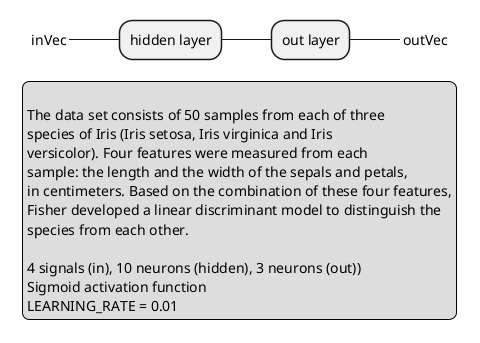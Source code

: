 @startmindmap

* hidden layer
** out layer
***_ outVec

left side

**_ inVec


legend

The data set consists of 50 samples from each of three
species of Iris (Iris setosa, Iris virginica and Iris
versicolor). Four features were measured from each
sample: the length and the width of the sepals and petals,
in centimeters. Based on the combination of these four features,
Fisher developed a linear discriminant model to distinguish the
species from each other.

4 signals (in), 10 neurons (hidden), 3 neurons (out))
Sigmoid activation function
LEARNING_RATE = 0.01
end legend


@endmindmap
